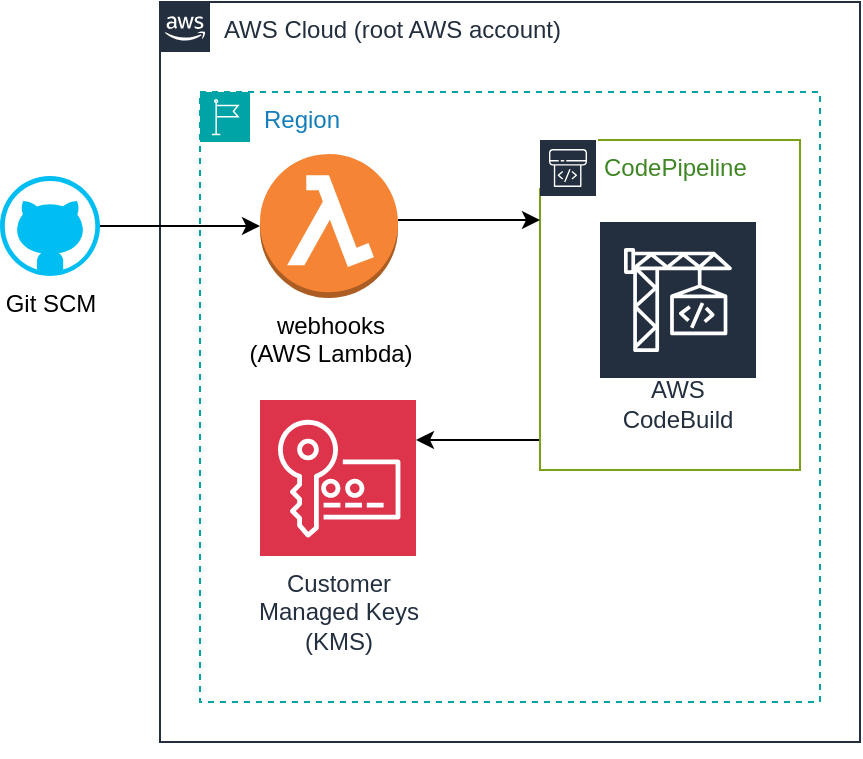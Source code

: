 <mxfile version="24.7.6">
  <diagram name="Page-1" id="MZt-BpJnLuoZkh_ZN1Ea">
    <mxGraphModel dx="2074" dy="1129" grid="1" gridSize="10" guides="1" tooltips="1" connect="1" arrows="1" fold="1" page="1" pageScale="1" pageWidth="850" pageHeight="1100" math="0" shadow="0">
      <root>
        <mxCell id="0" />
        <mxCell id="1" parent="0" />
        <mxCell id="T08o5Xwxn1FvYbbe35uJ-3" value="AWS Cloud (root AWS account)" style="points=[[0,0],[0.25,0],[0.5,0],[0.75,0],[1,0],[1,0.25],[1,0.5],[1,0.75],[1,1],[0.75,1],[0.5,1],[0.25,1],[0,1],[0,0.75],[0,0.5],[0,0.25]];outlineConnect=0;gradientColor=none;html=1;whiteSpace=wrap;fontSize=12;fontStyle=0;container=1;pointerEvents=0;collapsible=0;recursiveResize=0;shape=mxgraph.aws4.group;grIcon=mxgraph.aws4.group_aws_cloud_alt;strokeColor=#232F3E;fillColor=none;verticalAlign=top;align=left;spacingLeft=30;fontColor=#232F3E;dashed=0;" parent="1" vertex="1">
          <mxGeometry x="80" y="260" width="350" height="370" as="geometry" />
        </mxCell>
        <mxCell id="T08o5Xwxn1FvYbbe35uJ-4" value="Region" style="points=[[0,0],[0.25,0],[0.5,0],[0.75,0],[1,0],[1,0.25],[1,0.5],[1,0.75],[1,1],[0.75,1],[0.5,1],[0.25,1],[0,1],[0,0.75],[0,0.5],[0,0.25]];outlineConnect=0;gradientColor=none;html=1;whiteSpace=wrap;fontSize=12;fontStyle=0;container=1;pointerEvents=0;collapsible=0;recursiveResize=0;shape=mxgraph.aws4.group;grIcon=mxgraph.aws4.group_region;strokeColor=#00A4A6;fillColor=none;verticalAlign=top;align=left;spacingLeft=30;fontColor=#147EBA;dashed=1;" parent="T08o5Xwxn1FvYbbe35uJ-3" vertex="1">
          <mxGeometry x="20" y="45" width="310" height="305" as="geometry" />
        </mxCell>
        <mxCell id="pDBItUBcj150qZ8fnpRD-9" style="edgeStyle=orthogonalEdgeStyle;rounded=0;orthogonalLoop=1;jettySize=auto;html=1;" parent="T08o5Xwxn1FvYbbe35uJ-4" source="T08o5Xwxn1FvYbbe35uJ-17" target="pDBItUBcj150qZ8fnpRD-2" edge="1">
          <mxGeometry relative="1" as="geometry">
            <Array as="points">
              <mxPoint x="140" y="174" />
              <mxPoint x="140" y="174" />
            </Array>
          </mxGeometry>
        </mxCell>
        <mxCell id="T08o5Xwxn1FvYbbe35uJ-17" value="CodePipeline" style="points=[[0,0],[0.25,0],[0.5,0],[0.75,0],[1,0],[1,0.25],[1,0.5],[1,0.75],[1,1],[0.75,1],[0.5,1],[0.25,1],[0,1],[0,0.75],[0,0.5],[0,0.25]];outlineConnect=0;gradientColor=none;html=1;whiteSpace=wrap;fontSize=12;fontStyle=0;container=1;pointerEvents=0;collapsible=0;recursiveResize=0;shape=mxgraph.aws4.group;grIcon=mxgraph.aws4.group_iot_greengrass;strokeColor=#7AA116;fillColor=none;verticalAlign=top;align=left;spacingLeft=30;fontColor=#3F8624;dashed=0;" parent="T08o5Xwxn1FvYbbe35uJ-4" vertex="1">
          <mxGeometry x="170" y="24" width="130" height="165" as="geometry" />
        </mxCell>
        <mxCell id="T08o5Xwxn1FvYbbe35uJ-12" value="" style="sketch=0;outlineConnect=0;fontColor=#232F3E;gradientColor=none;strokeColor=#ffffff;fillColor=#232F3E;dashed=0;verticalLabelPosition=middle;verticalAlign=bottom;align=center;html=1;whiteSpace=wrap;fontSize=10;fontStyle=1;spacing=3;shape=mxgraph.aws4.productIcon;prIcon=mxgraph.aws4.codepipeline;" parent="T08o5Xwxn1FvYbbe35uJ-17" vertex="1">
          <mxGeometry x="-1" y="-1" width="30" height="25" as="geometry" />
        </mxCell>
        <mxCell id="T08o5Xwxn1FvYbbe35uJ-18" value="&lt;font style=&quot;font-size: 12px;&quot;&gt;AWS CodeBuild&lt;/font&gt;" style="sketch=0;outlineConnect=0;fontColor=#232F3E;gradientColor=none;strokeColor=#ffffff;fillColor=#232F3E;dashed=0;verticalLabelPosition=middle;verticalAlign=bottom;align=center;html=1;whiteSpace=wrap;fontSize=12;fontStyle=0;spacing=3;shape=mxgraph.aws4.productIcon;prIcon=mxgraph.aws4.codebuild;" parent="T08o5Xwxn1FvYbbe35uJ-17" vertex="1">
          <mxGeometry x="29" y="40" width="80" height="110" as="geometry" />
        </mxCell>
        <mxCell id="V-7barsqVD6I8_-UEfz1-17" style="edgeStyle=orthogonalEdgeStyle;rounded=0;orthogonalLoop=1;jettySize=auto;html=1;" parent="T08o5Xwxn1FvYbbe35uJ-4" source="T08o5Xwxn1FvYbbe35uJ-27" target="T08o5Xwxn1FvYbbe35uJ-17" edge="1">
          <mxGeometry relative="1" as="geometry">
            <Array as="points">
              <mxPoint x="140" y="64" />
              <mxPoint x="140" y="64" />
            </Array>
          </mxGeometry>
        </mxCell>
        <mxCell id="T08o5Xwxn1FvYbbe35uJ-27" value="webhooks&lt;br&gt;(AWS Lambda)" style="outlineConnect=0;dashed=0;verticalLabelPosition=bottom;verticalAlign=top;align=center;html=1;shape=mxgraph.aws3.lambda_function;fillColor=#F58534;gradientColor=none;" parent="T08o5Xwxn1FvYbbe35uJ-4" vertex="1">
          <mxGeometry x="30" y="31" width="69" height="72" as="geometry" />
        </mxCell>
        <mxCell id="pDBItUBcj150qZ8fnpRD-2" value="Customer &lt;br&gt;Managed Keys&lt;br&gt;(KMS)" style="sketch=0;points=[[0,0,0],[0.25,0,0],[0.5,0,0],[0.75,0,0],[1,0,0],[0,1,0],[0.25,1,0],[0.5,1,0],[0.75,1,0],[1,1,0],[0,0.25,0],[0,0.5,0],[0,0.75,0],[1,0.25,0],[1,0.5,0],[1,0.75,0]];outlineConnect=0;fontColor=#232F3E;fillColor=#DD344C;strokeColor=#ffffff;dashed=0;verticalLabelPosition=bottom;verticalAlign=top;align=center;html=1;fontSize=12;fontStyle=0;aspect=fixed;shape=mxgraph.aws4.resourceIcon;resIcon=mxgraph.aws4.key_management_service;" parent="T08o5Xwxn1FvYbbe35uJ-4" vertex="1">
          <mxGeometry x="30" y="154" width="78" height="78" as="geometry" />
        </mxCell>
        <mxCell id="V-7barsqVD6I8_-UEfz1-25" style="edgeStyle=orthogonalEdgeStyle;rounded=0;orthogonalLoop=1;jettySize=auto;html=1;exitX=0.5;exitY=1;exitDx=0;exitDy=0;" parent="T08o5Xwxn1FvYbbe35uJ-4" edge="1">
          <mxGeometry relative="1" as="geometry">
            <mxPoint x="165" y="324" as="sourcePoint" />
            <mxPoint x="165" y="324" as="targetPoint" />
          </mxGeometry>
        </mxCell>
        <mxCell id="_00xn_NPz58ZkuRYXWhU-2" style="edgeStyle=orthogonalEdgeStyle;rounded=0;orthogonalLoop=1;jettySize=auto;html=1;exitX=0.5;exitY=1;exitDx=0;exitDy=0;" edge="1" parent="T08o5Xwxn1FvYbbe35uJ-3" source="T08o5Xwxn1FvYbbe35uJ-4" target="T08o5Xwxn1FvYbbe35uJ-4">
          <mxGeometry relative="1" as="geometry" />
        </mxCell>
        <mxCell id="T08o5Xwxn1FvYbbe35uJ-29" value="Git SCM" style="verticalLabelPosition=bottom;html=1;verticalAlign=top;align=center;strokeColor=none;fillColor=#00BEF2;shape=mxgraph.azure.github_code;pointerEvents=1;" parent="1" vertex="1">
          <mxGeometry y="347" width="50" height="50" as="geometry" />
        </mxCell>
        <mxCell id="V-7barsqVD6I8_-UEfz1-15" style="edgeStyle=orthogonalEdgeStyle;rounded=0;orthogonalLoop=1;jettySize=auto;html=1;" parent="1" source="T08o5Xwxn1FvYbbe35uJ-29" target="T08o5Xwxn1FvYbbe35uJ-27" edge="1">
          <mxGeometry relative="1" as="geometry" />
        </mxCell>
      </root>
    </mxGraphModel>
  </diagram>
</mxfile>
